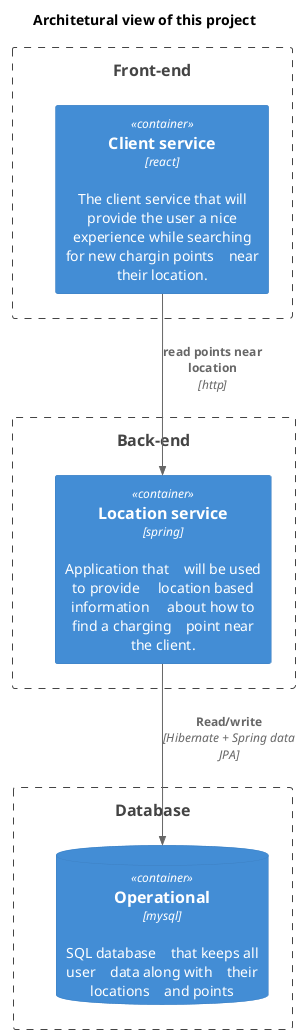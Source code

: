 @startuml architecture
!include <C4/C4_Container>

title Architetural view of this project


Boundary(bd, "Database") {
    ContainerDb(db, "Operational", "mysql", "SQL database\
    that keeps all user\
    data along with\
    their locations\
    and points")
}
Boundary(sb, "Back-end") {
    Container(locationService, "Location service", "spring", "Application that\
    will be used to provide \
    location based information \
    about how to find a charging\
    point near the client.")
}
Boundary(sf, "Front-end") {
    Container(frontend, "Client service", "react", "The client service that will\
    provide the user a nice\
    experience while searching\
    for new chargin points\
    near their location.")
}

sf -[hidden]-> sb
sb -[hidden]-> bd
Rel(frontend, locationService, "read points near location", "http")
Rel(locationService, db, "Read/write", "Hibernate + Spring data JPA")

@enduml